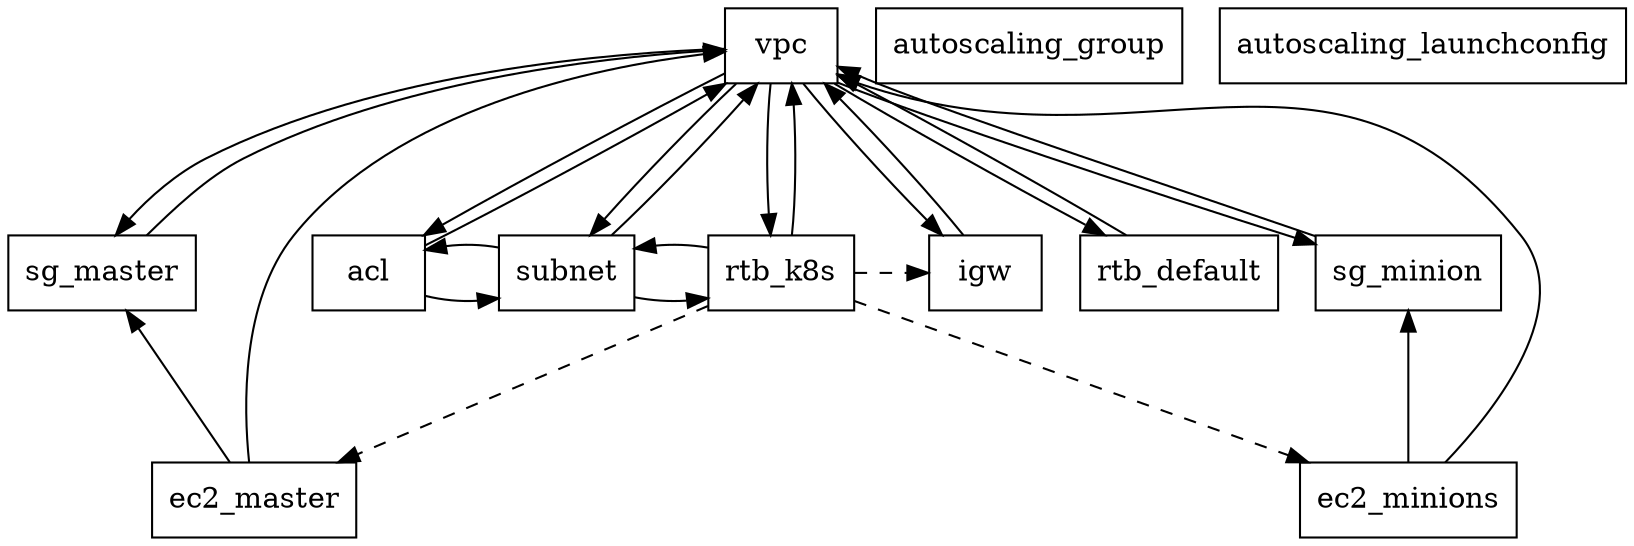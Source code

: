 digraph G {
    node [shape=rect];
    edge [minlen=2];

    {rank=same; vpc;}
    {rank=same; sg_master; sg_minion; acl; subnet; igw; rtb_k8s; rtb_default;}
    {rank=same; ec2_master; ec2_minions;}

    autoscaling_group;
    autoscaling_launchconfig;

	vpc -> sg_master;
	vpc -> sg_minion;
	vpc -> acl;
	vpc -> subnet;
	vpc -> igw;
	vpc -> rtb_k8s;
	vpc -> rtb_default;

	sg_master -> vpc;

	sg_minion -> vpc;

	acl -> vpc;
	acl -> subnet;

	subnet -> vpc;
	subnet -> acl;
	subnet -> rtb_k8s;

	igw -> vpc;

	rtb_k8s -> vpc;
	rtb_k8s -> subnet;
	rtb_k8s -> igw         [style=dashed];
	rtb_k8s -> ec2_minions [style=dashed];
	rtb_k8s -> ec2_master  [style=dashed];

	rtb_default -> vpc;

	ec2_minions -> vpc;
	ec2_minions -> sg_minion;

	ec2_master -> vpc;
	ec2_master -> sg_master;
}
